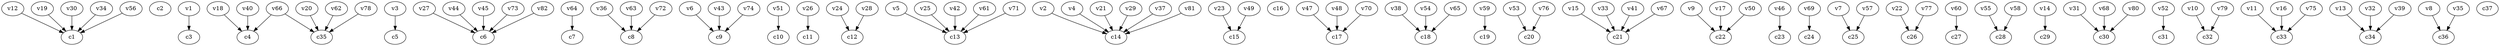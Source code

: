 strict digraph  {
c1;
c2;
c3;
c4;
c5;
c6;
c7;
c8;
c9;
c10;
c11;
c12;
c13;
c14;
c15;
c16;
c17;
c18;
c19;
c20;
c21;
c22;
c23;
c24;
c25;
c26;
c27;
c28;
c29;
c30;
c31;
c32;
c33;
c34;
c35;
c36;
c37;
v1;
v2;
v3;
v4;
v5;
v6;
v7;
v8;
v9;
v10;
v11;
v12;
v13;
v14;
v15;
v16;
v17;
v18;
v19;
v20;
v21;
v22;
v23;
v24;
v25;
v26;
v27;
v28;
v29;
v30;
v31;
v32;
v33;
v34;
v35;
v36;
v37;
v38;
v39;
v40;
v41;
v42;
v43;
v44;
v45;
v46;
v47;
v48;
v49;
v50;
v51;
v52;
v53;
v54;
v55;
v56;
v57;
v58;
v59;
v60;
v61;
v62;
v63;
v64;
v65;
v66;
v67;
v68;
v69;
v70;
v71;
v72;
v73;
v74;
v75;
v76;
v77;
v78;
v79;
v80;
v81;
v82;
v1 -> c3  [weight=1];
v2 -> c14  [weight=1];
v3 -> c5  [weight=1];
v4 -> c14  [weight=1];
v5 -> c13  [weight=1];
v6 -> c9  [weight=1];
v7 -> c25  [weight=1];
v8 -> c36  [weight=1];
v9 -> c22  [weight=1];
v10 -> c32  [weight=1];
v11 -> c33  [weight=1];
v12 -> c1  [weight=1];
v13 -> c34  [weight=1];
v14 -> c29  [weight=1];
v15 -> c21  [weight=1];
v16 -> c33  [weight=1];
v17 -> c22  [weight=1];
v18 -> c4  [weight=1];
v19 -> c1  [weight=1];
v20 -> c35  [weight=1];
v21 -> c14  [weight=1];
v22 -> c26  [weight=1];
v23 -> c15  [weight=1];
v24 -> c12  [weight=1];
v25 -> c13  [weight=1];
v26 -> c11  [weight=1];
v27 -> c6  [weight=1];
v28 -> c12  [weight=1];
v29 -> c14  [weight=1];
v30 -> c1  [weight=1];
v31 -> c30  [weight=1];
v32 -> c34  [weight=1];
v33 -> c21  [weight=1];
v34 -> c1  [weight=1];
v35 -> c36  [weight=1];
v36 -> c8  [weight=1];
v37 -> c14  [weight=1];
v38 -> c18  [weight=1];
v39 -> c34  [weight=1];
v40 -> c4  [weight=1];
v41 -> c21  [weight=1];
v42 -> c13  [weight=1];
v43 -> c9  [weight=1];
v44 -> c6  [weight=1];
v45 -> c6  [weight=1];
v46 -> c23  [weight=1];
v47 -> c17  [weight=1];
v48 -> c17  [weight=1];
v49 -> c15  [weight=1];
v50 -> c22  [weight=1];
v51 -> c10  [weight=1];
v52 -> c31  [weight=1];
v53 -> c20  [weight=1];
v54 -> c18  [weight=1];
v55 -> c28  [weight=1];
v56 -> c1  [weight=1];
v57 -> c25  [weight=1];
v58 -> c28  [weight=1];
v59 -> c19  [weight=1];
v60 -> c27  [weight=1];
v61 -> c13  [weight=1];
v62 -> c35  [weight=1];
v63 -> c8  [weight=1];
v64 -> c7  [weight=1];
v65 -> c18  [weight=1];
v66 -> c35  [weight=1];
v66 -> c4  [weight=1];
v67 -> c21  [weight=1];
v68 -> c30  [weight=1];
v69 -> c24  [weight=1];
v70 -> c17  [weight=1];
v71 -> c13  [weight=1];
v72 -> c8  [weight=1];
v73 -> c6  [weight=1];
v74 -> c9  [weight=1];
v75 -> c33  [weight=1];
v76 -> c20  [weight=1];
v77 -> c26  [weight=1];
v78 -> c35  [weight=1];
v79 -> c32  [weight=1];
v80 -> c30  [weight=1];
v81 -> c14  [weight=1];
v82 -> c6  [weight=1];
}
